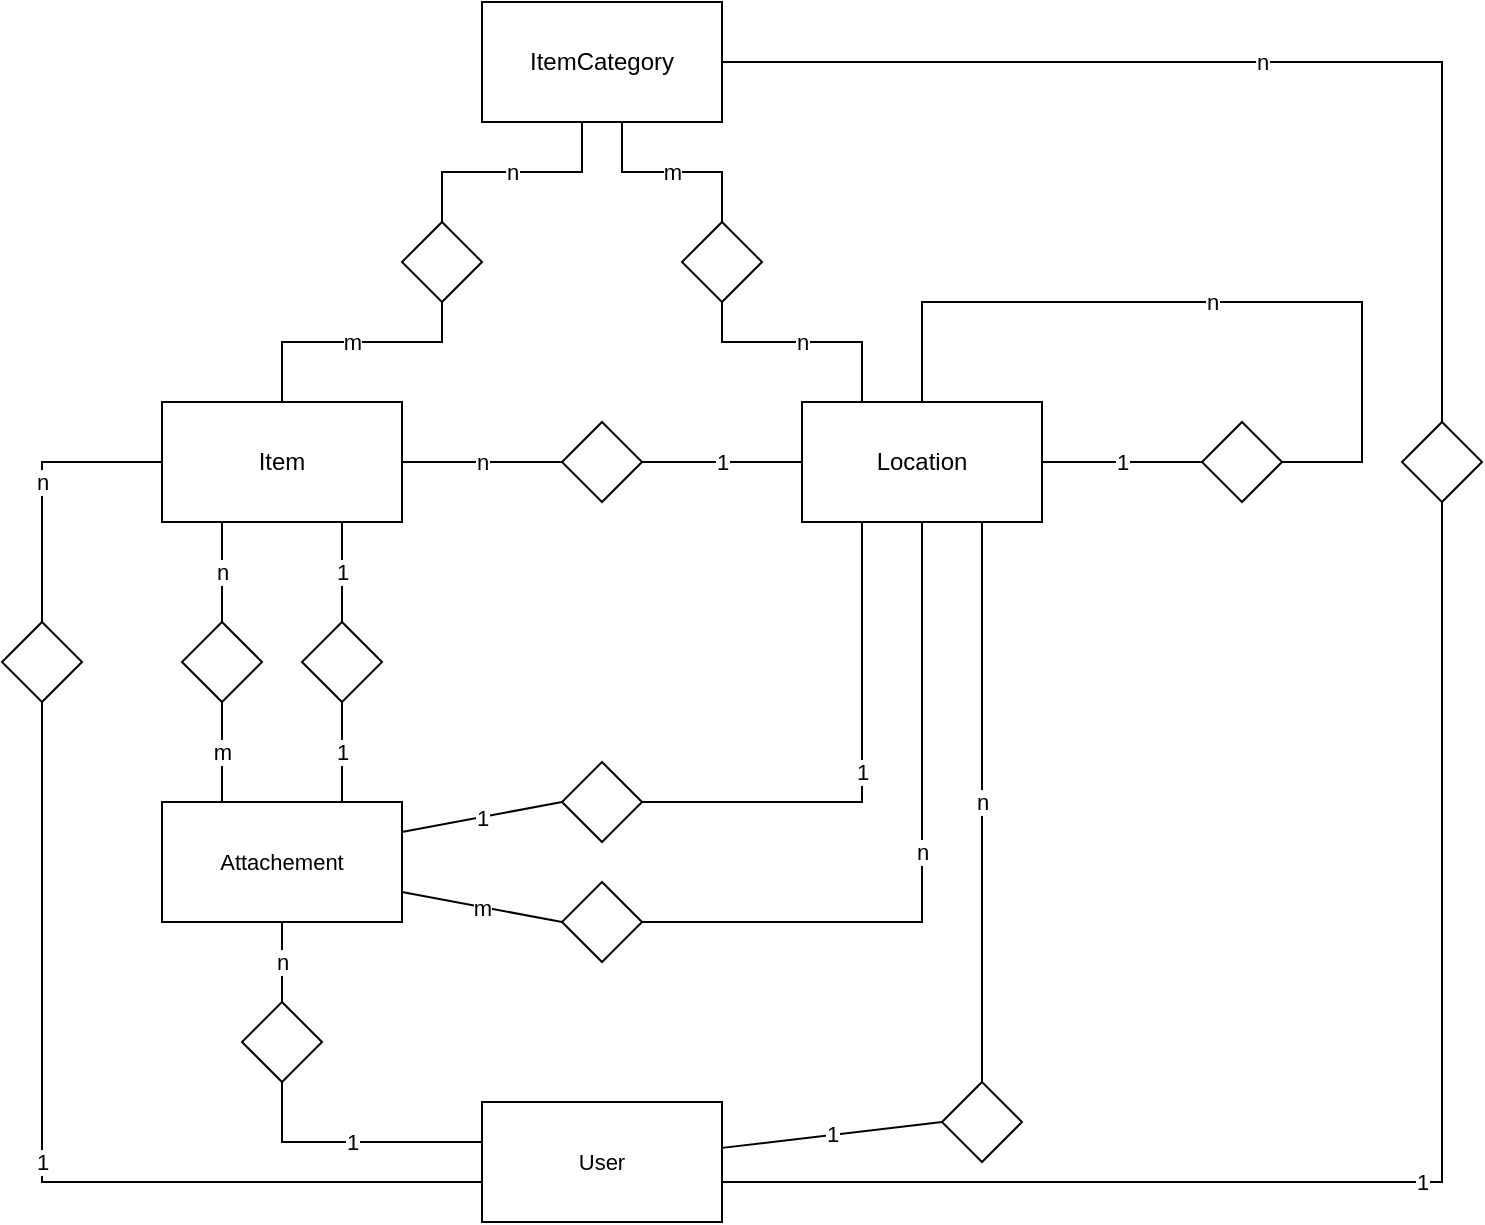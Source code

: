 <mxfile version="26.1.1">
  <diagram name="Seite-1" id="JpOuaLMKz7Ss4E306y9R">
    <mxGraphModel dx="781" dy="479" grid="1" gridSize="10" guides="1" tooltips="1" connect="1" arrows="1" fold="1" page="1" pageScale="1" pageWidth="827" pageHeight="1169" math="0" shadow="0">
      <root>
        <mxCell id="0" />
        <mxCell id="1" parent="0" />
        <mxCell id="w1Wj2UtvCwJPasjvHcGs-5" value="n" style="edgeStyle=orthogonalEdgeStyle;rounded=0;orthogonalLoop=1;jettySize=auto;html=1;endArrow=none;startFill=0;" parent="1" source="w1Wj2UtvCwJPasjvHcGs-1" target="w1Wj2UtvCwJPasjvHcGs-4" edge="1">
          <mxGeometry relative="1" as="geometry" />
        </mxCell>
        <mxCell id="w1Wj2UtvCwJPasjvHcGs-13" value="n" style="edgeStyle=orthogonalEdgeStyle;shape=connector;rounded=0;orthogonalLoop=1;jettySize=auto;html=1;strokeColor=default;align=center;verticalAlign=middle;fontFamily=Helvetica;fontSize=11;fontColor=default;labelBackgroundColor=default;startFill=0;endArrow=none;exitX=0.25;exitY=1;exitDx=0;exitDy=0;" parent="1" source="w1Wj2UtvCwJPasjvHcGs-1" target="w1Wj2UtvCwJPasjvHcGs-11" edge="1">
          <mxGeometry relative="1" as="geometry" />
        </mxCell>
        <mxCell id="ekzdG6pwwtUVFIWW_mz6-2" value="1" style="edgeStyle=orthogonalEdgeStyle;rounded=0;orthogonalLoop=1;jettySize=auto;html=1;exitX=0.75;exitY=1;exitDx=0;exitDy=0;endArrow=none;startFill=0;" edge="1" parent="1" source="w1Wj2UtvCwJPasjvHcGs-1" target="ekzdG6pwwtUVFIWW_mz6-1">
          <mxGeometry relative="1" as="geometry" />
        </mxCell>
        <mxCell id="w1Wj2UtvCwJPasjvHcGs-1" value="Item" style="rounded=0;whiteSpace=wrap;html=1;" parent="1" vertex="1">
          <mxGeometry x="160" y="210" width="120" height="60" as="geometry" />
        </mxCell>
        <mxCell id="w1Wj2UtvCwJPasjvHcGs-8" value="1" style="edgeStyle=orthogonalEdgeStyle;shape=connector;rounded=0;orthogonalLoop=1;jettySize=auto;html=1;strokeColor=default;align=center;verticalAlign=middle;fontFamily=Helvetica;fontSize=11;fontColor=default;labelBackgroundColor=default;startFill=0;endArrow=none;" parent="1" source="w1Wj2UtvCwJPasjvHcGs-2" target="w1Wj2UtvCwJPasjvHcGs-7" edge="1">
          <mxGeometry relative="1" as="geometry">
            <Array as="points">
              <mxPoint x="640" y="240" />
              <mxPoint x="640" y="240" />
            </Array>
          </mxGeometry>
        </mxCell>
        <mxCell id="w1Wj2UtvCwJPasjvHcGs-14" value="n" style="edgeStyle=orthogonalEdgeStyle;shape=connector;rounded=0;orthogonalLoop=1;jettySize=auto;html=1;strokeColor=default;align=center;verticalAlign=middle;fontFamily=Helvetica;fontSize=11;fontColor=default;labelBackgroundColor=default;startFill=0;endArrow=none;entryX=1;entryY=0.5;entryDx=0;entryDy=0;" parent="1" source="w1Wj2UtvCwJPasjvHcGs-2" target="w1Wj2UtvCwJPasjvHcGs-15" edge="1">
          <mxGeometry x="-0.032" relative="1" as="geometry">
            <mxPoint x="490" y="440" as="targetPoint" />
            <Array as="points">
              <mxPoint x="540" y="470" />
            </Array>
            <mxPoint as="offset" />
          </mxGeometry>
        </mxCell>
        <mxCell id="HDyFLu49zwUt0x08Z8SB-10" value="n" style="shape=connector;rounded=0;orthogonalLoop=1;jettySize=auto;html=1;strokeColor=default;align=center;verticalAlign=middle;fontFamily=Helvetica;fontSize=11;fontColor=default;labelBackgroundColor=default;endArrow=none;endFill=0;edgeStyle=orthogonalEdgeStyle;" parent="1" source="w1Wj2UtvCwJPasjvHcGs-2" target="HDyFLu49zwUt0x08Z8SB-9" edge="1">
          <mxGeometry relative="1" as="geometry">
            <Array as="points">
              <mxPoint x="510" y="180" />
              <mxPoint x="440" y="180" />
            </Array>
          </mxGeometry>
        </mxCell>
        <mxCell id="w1Wj2UtvCwJPasjvHcGs-2" value="Location" style="rounded=0;whiteSpace=wrap;html=1;" parent="1" vertex="1">
          <mxGeometry x="480" y="210" width="120" height="60" as="geometry" />
        </mxCell>
        <mxCell id="w1Wj2UtvCwJPasjvHcGs-6" value="1" style="edgeStyle=orthogonalEdgeStyle;shape=connector;rounded=0;orthogonalLoop=1;jettySize=auto;html=1;strokeColor=default;align=center;verticalAlign=middle;fontFamily=Helvetica;fontSize=11;fontColor=default;labelBackgroundColor=default;startFill=0;endArrow=none;" parent="1" source="w1Wj2UtvCwJPasjvHcGs-4" target="w1Wj2UtvCwJPasjvHcGs-2" edge="1">
          <mxGeometry relative="1" as="geometry" />
        </mxCell>
        <mxCell id="w1Wj2UtvCwJPasjvHcGs-4" value="" style="rhombus;whiteSpace=wrap;html=1;" parent="1" vertex="1">
          <mxGeometry x="360" y="220" width="40" height="40" as="geometry" />
        </mxCell>
        <mxCell id="w1Wj2UtvCwJPasjvHcGs-9" value="n" style="edgeStyle=orthogonalEdgeStyle;shape=connector;rounded=0;orthogonalLoop=1;jettySize=auto;html=1;strokeColor=default;align=center;verticalAlign=middle;fontFamily=Helvetica;fontSize=11;fontColor=default;labelBackgroundColor=default;startFill=0;endArrow=none;entryX=0.5;entryY=0;entryDx=0;entryDy=0;" parent="1" source="w1Wj2UtvCwJPasjvHcGs-7" target="w1Wj2UtvCwJPasjvHcGs-2" edge="1">
          <mxGeometry relative="1" as="geometry">
            <mxPoint x="550" y="320" as="targetPoint" />
            <Array as="points">
              <mxPoint x="760" y="240" />
              <mxPoint x="760" y="160" />
              <mxPoint x="540" y="160" />
            </Array>
          </mxGeometry>
        </mxCell>
        <mxCell id="w1Wj2UtvCwJPasjvHcGs-7" value="" style="rhombus;whiteSpace=wrap;html=1;" parent="1" vertex="1">
          <mxGeometry x="680" y="220" width="40" height="40" as="geometry" />
        </mxCell>
        <mxCell id="w1Wj2UtvCwJPasjvHcGs-12" value="m" style="edgeStyle=orthogonalEdgeStyle;shape=connector;rounded=0;orthogonalLoop=1;jettySize=auto;html=1;strokeColor=default;align=center;verticalAlign=middle;fontFamily=Helvetica;fontSize=11;fontColor=default;labelBackgroundColor=default;startFill=0;endArrow=none;exitX=0.25;exitY=0;exitDx=0;exitDy=0;" parent="1" source="w1Wj2UtvCwJPasjvHcGs-10" target="w1Wj2UtvCwJPasjvHcGs-11" edge="1">
          <mxGeometry relative="1" as="geometry" />
        </mxCell>
        <mxCell id="ekzdG6pwwtUVFIWW_mz6-5" value="1" style="edgeStyle=none;shape=connector;rounded=0;orthogonalLoop=1;jettySize=auto;html=1;exitX=1;exitY=0.25;exitDx=0;exitDy=0;entryX=0;entryY=0.5;entryDx=0;entryDy=0;strokeColor=default;align=center;verticalAlign=middle;fontFamily=Helvetica;fontSize=11;fontColor=default;labelBackgroundColor=default;startFill=0;endArrow=none;" edge="1" parent="1" source="w1Wj2UtvCwJPasjvHcGs-10" target="ekzdG6pwwtUVFIWW_mz6-4">
          <mxGeometry relative="1" as="geometry" />
        </mxCell>
        <mxCell id="w1Wj2UtvCwJPasjvHcGs-10" value="Attachement" style="rounded=0;whiteSpace=wrap;html=1;fontFamily=Helvetica;fontSize=11;fontColor=default;labelBackgroundColor=default;" parent="1" vertex="1">
          <mxGeometry x="160" y="410" width="120" height="60" as="geometry" />
        </mxCell>
        <mxCell id="w1Wj2UtvCwJPasjvHcGs-11" value="" style="rhombus;whiteSpace=wrap;html=1;" parent="1" vertex="1">
          <mxGeometry x="170" y="320" width="40" height="40" as="geometry" />
        </mxCell>
        <mxCell id="w1Wj2UtvCwJPasjvHcGs-16" value="m" style="shape=connector;rounded=0;orthogonalLoop=1;jettySize=auto;html=1;strokeColor=default;align=center;verticalAlign=middle;fontFamily=Helvetica;fontSize=11;fontColor=default;labelBackgroundColor=default;startFill=0;endArrow=none;entryX=1;entryY=0.75;entryDx=0;entryDy=0;exitX=0;exitY=0.5;exitDx=0;exitDy=0;" parent="1" source="w1Wj2UtvCwJPasjvHcGs-15" target="w1Wj2UtvCwJPasjvHcGs-10" edge="1">
          <mxGeometry relative="1" as="geometry" />
        </mxCell>
        <mxCell id="w1Wj2UtvCwJPasjvHcGs-15" value="" style="rhombus;whiteSpace=wrap;html=1;" parent="1" vertex="1">
          <mxGeometry x="360" y="450" width="40" height="40" as="geometry" />
        </mxCell>
        <mxCell id="HDyFLu49zwUt0x08Z8SB-1" value="ItemCategory" style="rounded=0;whiteSpace=wrap;html=1;" parent="1" vertex="1">
          <mxGeometry x="320" y="10" width="120" height="60" as="geometry" />
        </mxCell>
        <mxCell id="HDyFLu49zwUt0x08Z8SB-6" value="n" style="edgeStyle=orthogonalEdgeStyle;rounded=0;orthogonalLoop=1;jettySize=auto;html=1;endArrow=none;endFill=0;" parent="1" source="HDyFLu49zwUt0x08Z8SB-5" target="HDyFLu49zwUt0x08Z8SB-1" edge="1">
          <mxGeometry relative="1" as="geometry">
            <Array as="points">
              <mxPoint x="300" y="95" />
              <mxPoint x="370" y="95" />
            </Array>
          </mxGeometry>
        </mxCell>
        <mxCell id="HDyFLu49zwUt0x08Z8SB-7" value="m" style="edgeStyle=orthogonalEdgeStyle;shape=connector;rounded=0;orthogonalLoop=1;jettySize=auto;html=1;strokeColor=default;align=center;verticalAlign=middle;fontFamily=Helvetica;fontSize=11;fontColor=default;labelBackgroundColor=default;endArrow=none;endFill=0;" parent="1" source="HDyFLu49zwUt0x08Z8SB-5" target="w1Wj2UtvCwJPasjvHcGs-1" edge="1">
          <mxGeometry relative="1" as="geometry">
            <Array as="points">
              <mxPoint x="300" y="180" />
              <mxPoint x="220" y="180" />
            </Array>
          </mxGeometry>
        </mxCell>
        <mxCell id="HDyFLu49zwUt0x08Z8SB-5" value="" style="rhombus;whiteSpace=wrap;html=1;" parent="1" vertex="1">
          <mxGeometry x="280" y="120" width="40" height="40" as="geometry" />
        </mxCell>
        <mxCell id="HDyFLu49zwUt0x08Z8SB-11" value="m" style="shape=connector;rounded=0;orthogonalLoop=1;jettySize=auto;html=1;strokeColor=default;align=center;verticalAlign=middle;fontFamily=Helvetica;fontSize=11;fontColor=default;labelBackgroundColor=default;endArrow=none;endFill=0;edgeStyle=orthogonalEdgeStyle;" parent="1" source="HDyFLu49zwUt0x08Z8SB-9" target="HDyFLu49zwUt0x08Z8SB-1" edge="1">
          <mxGeometry relative="1" as="geometry">
            <mxPoint x="673.333" y="400" as="targetPoint" />
            <Array as="points">
              <mxPoint x="440" y="95" />
              <mxPoint x="390" y="95" />
            </Array>
          </mxGeometry>
        </mxCell>
        <mxCell id="HDyFLu49zwUt0x08Z8SB-9" value="" style="rhombus;whiteSpace=wrap;html=1;" parent="1" vertex="1">
          <mxGeometry x="420" y="120" width="40" height="40" as="geometry" />
        </mxCell>
        <mxCell id="HDyFLu49zwUt0x08Z8SB-16" value="1" style="shape=connector;rounded=0;orthogonalLoop=1;jettySize=auto;html=1;strokeColor=default;align=center;verticalAlign=middle;fontFamily=Helvetica;fontSize=11;fontColor=default;labelBackgroundColor=default;endArrow=none;endFill=0;entryX=0;entryY=0.5;entryDx=0;entryDy=0;" parent="1" source="HDyFLu49zwUt0x08Z8SB-12" target="HDyFLu49zwUt0x08Z8SB-15" edge="1">
          <mxGeometry relative="1" as="geometry" />
        </mxCell>
        <mxCell id="HDyFLu49zwUt0x08Z8SB-19" value="1" style="edgeStyle=orthogonalEdgeStyle;shape=connector;rounded=0;orthogonalLoop=1;jettySize=auto;html=1;strokeColor=default;align=center;verticalAlign=middle;fontFamily=Helvetica;fontSize=11;fontColor=default;labelBackgroundColor=default;endArrow=none;endFill=0;entryX=0.5;entryY=1;entryDx=0;entryDy=0;" parent="1" source="HDyFLu49zwUt0x08Z8SB-12" target="HDyFLu49zwUt0x08Z8SB-13" edge="1">
          <mxGeometry relative="1" as="geometry">
            <Array as="points">
              <mxPoint x="220" y="580" />
            </Array>
          </mxGeometry>
        </mxCell>
        <mxCell id="HDyFLu49zwUt0x08Z8SB-22" value="1" style="edgeStyle=orthogonalEdgeStyle;shape=connector;rounded=0;orthogonalLoop=1;jettySize=auto;html=1;strokeColor=default;align=center;verticalAlign=middle;fontFamily=Helvetica;fontSize=11;fontColor=default;labelBackgroundColor=default;endArrow=none;endFill=0;" parent="1" source="HDyFLu49zwUt0x08Z8SB-12" target="HDyFLu49zwUt0x08Z8SB-14" edge="1">
          <mxGeometry relative="1" as="geometry">
            <Array as="points">
              <mxPoint x="100" y="600" />
            </Array>
          </mxGeometry>
        </mxCell>
        <mxCell id="HDyFLu49zwUt0x08Z8SB-25" value="1" style="edgeStyle=orthogonalEdgeStyle;shape=connector;rounded=0;orthogonalLoop=1;jettySize=auto;html=1;strokeColor=default;align=center;verticalAlign=middle;fontFamily=Helvetica;fontSize=11;fontColor=default;labelBackgroundColor=default;endArrow=none;endFill=0;" parent="1" source="HDyFLu49zwUt0x08Z8SB-12" target="HDyFLu49zwUt0x08Z8SB-24" edge="1">
          <mxGeometry relative="1" as="geometry">
            <Array as="points">
              <mxPoint x="800" y="600" />
            </Array>
          </mxGeometry>
        </mxCell>
        <mxCell id="HDyFLu49zwUt0x08Z8SB-12" value="User" style="rounded=0;whiteSpace=wrap;html=1;fontFamily=Helvetica;fontSize=11;fontColor=default;labelBackgroundColor=default;" parent="1" vertex="1">
          <mxGeometry x="320" y="560" width="120" height="60" as="geometry" />
        </mxCell>
        <mxCell id="HDyFLu49zwUt0x08Z8SB-20" value="n" style="edgeStyle=orthogonalEdgeStyle;shape=connector;rounded=0;orthogonalLoop=1;jettySize=auto;html=1;strokeColor=default;align=center;verticalAlign=middle;fontFamily=Helvetica;fontSize=11;fontColor=default;labelBackgroundColor=default;endArrow=none;endFill=0;" parent="1" source="HDyFLu49zwUt0x08Z8SB-13" target="w1Wj2UtvCwJPasjvHcGs-10" edge="1">
          <mxGeometry relative="1" as="geometry" />
        </mxCell>
        <mxCell id="HDyFLu49zwUt0x08Z8SB-13" value="" style="rhombus;whiteSpace=wrap;html=1;" parent="1" vertex="1">
          <mxGeometry x="200" y="510" width="40" height="40" as="geometry" />
        </mxCell>
        <mxCell id="HDyFLu49zwUt0x08Z8SB-23" value="n" style="edgeStyle=orthogonalEdgeStyle;shape=connector;rounded=0;orthogonalLoop=1;jettySize=auto;html=1;strokeColor=default;align=center;verticalAlign=middle;fontFamily=Helvetica;fontSize=11;fontColor=default;labelBackgroundColor=default;endArrow=none;endFill=0;" parent="1" source="HDyFLu49zwUt0x08Z8SB-14" target="w1Wj2UtvCwJPasjvHcGs-1" edge="1">
          <mxGeometry relative="1" as="geometry">
            <Array as="points">
              <mxPoint x="100" y="240" />
            </Array>
          </mxGeometry>
        </mxCell>
        <mxCell id="HDyFLu49zwUt0x08Z8SB-14" value="" style="rhombus;whiteSpace=wrap;html=1;" parent="1" vertex="1">
          <mxGeometry x="80" y="320" width="40" height="40" as="geometry" />
        </mxCell>
        <mxCell id="HDyFLu49zwUt0x08Z8SB-18" value="n" style="edgeStyle=orthogonalEdgeStyle;shape=connector;rounded=0;orthogonalLoop=1;jettySize=auto;html=1;strokeColor=default;align=center;verticalAlign=middle;fontFamily=Helvetica;fontSize=11;fontColor=default;labelBackgroundColor=default;endArrow=none;endFill=0;exitX=0.5;exitY=0;exitDx=0;exitDy=0;" parent="1" source="HDyFLu49zwUt0x08Z8SB-15" target="w1Wj2UtvCwJPasjvHcGs-2" edge="1">
          <mxGeometry relative="1" as="geometry">
            <Array as="points">
              <mxPoint x="570" y="390" />
              <mxPoint x="570" y="390" />
            </Array>
          </mxGeometry>
        </mxCell>
        <mxCell id="HDyFLu49zwUt0x08Z8SB-15" value="" style="rhombus;whiteSpace=wrap;html=1;" parent="1" vertex="1">
          <mxGeometry x="550" y="550" width="40" height="40" as="geometry" />
        </mxCell>
        <mxCell id="HDyFLu49zwUt0x08Z8SB-26" value="n" style="edgeStyle=orthogonalEdgeStyle;shape=connector;rounded=0;orthogonalLoop=1;jettySize=auto;html=1;strokeColor=default;align=center;verticalAlign=middle;fontFamily=Helvetica;fontSize=11;fontColor=default;labelBackgroundColor=default;endArrow=none;endFill=0;" parent="1" source="HDyFLu49zwUt0x08Z8SB-24" target="HDyFLu49zwUt0x08Z8SB-1" edge="1">
          <mxGeometry relative="1" as="geometry">
            <Array as="points">
              <mxPoint x="800" y="40" />
            </Array>
          </mxGeometry>
        </mxCell>
        <mxCell id="HDyFLu49zwUt0x08Z8SB-24" value="" style="rhombus;whiteSpace=wrap;html=1;" parent="1" vertex="1">
          <mxGeometry x="780" y="220" width="40" height="40" as="geometry" />
        </mxCell>
        <mxCell id="ekzdG6pwwtUVFIWW_mz6-3" value="1" style="edgeStyle=orthogonalEdgeStyle;shape=connector;rounded=0;orthogonalLoop=1;jettySize=auto;html=1;exitX=0.5;exitY=1;exitDx=0;exitDy=0;entryX=0.75;entryY=0;entryDx=0;entryDy=0;strokeColor=default;align=center;verticalAlign=middle;fontFamily=Helvetica;fontSize=11;fontColor=default;labelBackgroundColor=default;startFill=0;endArrow=none;" edge="1" parent="1" source="ekzdG6pwwtUVFIWW_mz6-1" target="w1Wj2UtvCwJPasjvHcGs-10">
          <mxGeometry relative="1" as="geometry" />
        </mxCell>
        <mxCell id="ekzdG6pwwtUVFIWW_mz6-1" value="" style="rhombus;whiteSpace=wrap;html=1;" vertex="1" parent="1">
          <mxGeometry x="230" y="320" width="40" height="40" as="geometry" />
        </mxCell>
        <mxCell id="ekzdG6pwwtUVFIWW_mz6-6" value="1" style="edgeStyle=orthogonalEdgeStyle;shape=connector;rounded=0;orthogonalLoop=1;jettySize=auto;html=1;exitX=1;exitY=0.5;exitDx=0;exitDy=0;entryX=0.25;entryY=1;entryDx=0;entryDy=0;strokeColor=default;align=center;verticalAlign=middle;fontFamily=Helvetica;fontSize=11;fontColor=default;labelBackgroundColor=default;startFill=0;endArrow=none;" edge="1" parent="1" source="ekzdG6pwwtUVFIWW_mz6-4" target="w1Wj2UtvCwJPasjvHcGs-2">
          <mxGeometry relative="1" as="geometry" />
        </mxCell>
        <mxCell id="ekzdG6pwwtUVFIWW_mz6-4" value="" style="rhombus;whiteSpace=wrap;html=1;" vertex="1" parent="1">
          <mxGeometry x="360" y="390" width="40" height="40" as="geometry" />
        </mxCell>
      </root>
    </mxGraphModel>
  </diagram>
</mxfile>
